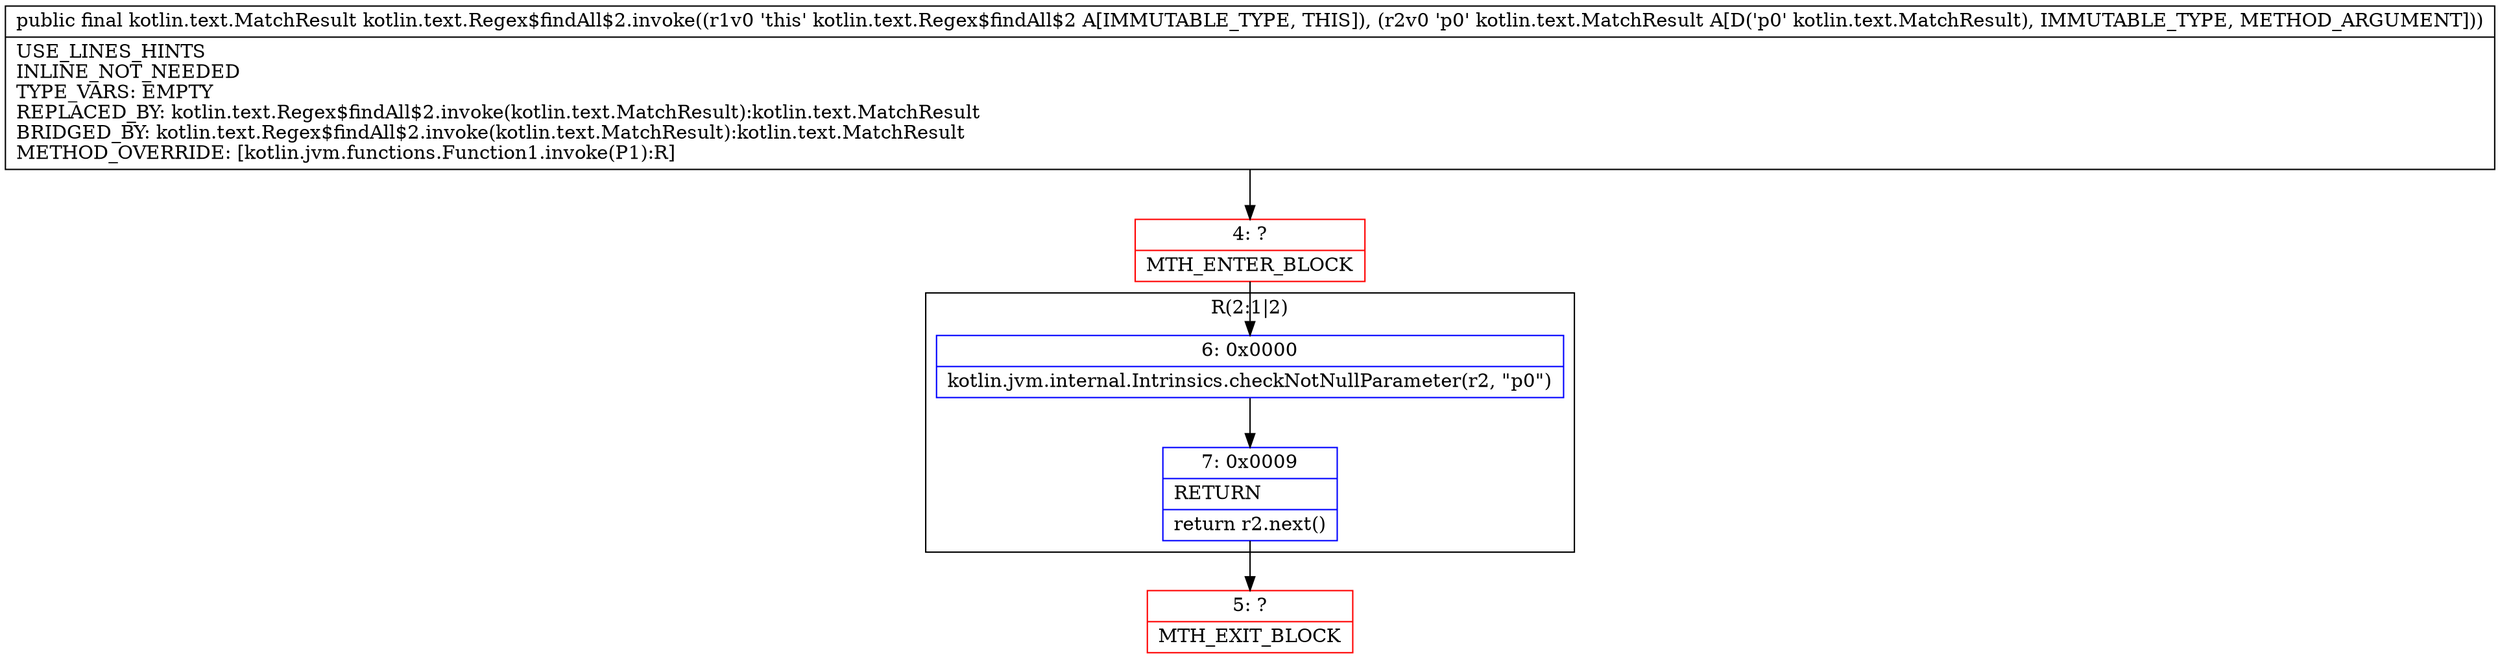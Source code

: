 digraph "CFG forkotlin.text.Regex$findAll$2.invoke(Lkotlin\/text\/MatchResult;)Lkotlin\/text\/MatchResult;" {
subgraph cluster_Region_1684638954 {
label = "R(2:1|2)";
node [shape=record,color=blue];
Node_6 [shape=record,label="{6\:\ 0x0000|kotlin.jvm.internal.Intrinsics.checkNotNullParameter(r2, \"p0\")\l}"];
Node_7 [shape=record,label="{7\:\ 0x0009|RETURN\l|return r2.next()\l}"];
}
Node_4 [shape=record,color=red,label="{4\:\ ?|MTH_ENTER_BLOCK\l}"];
Node_5 [shape=record,color=red,label="{5\:\ ?|MTH_EXIT_BLOCK\l}"];
MethodNode[shape=record,label="{public final kotlin.text.MatchResult kotlin.text.Regex$findAll$2.invoke((r1v0 'this' kotlin.text.Regex$findAll$2 A[IMMUTABLE_TYPE, THIS]), (r2v0 'p0' kotlin.text.MatchResult A[D('p0' kotlin.text.MatchResult), IMMUTABLE_TYPE, METHOD_ARGUMENT]))  | USE_LINES_HINTS\lINLINE_NOT_NEEDED\lTYPE_VARS: EMPTY\lREPLACED_BY: kotlin.text.Regex$findAll$2.invoke(kotlin.text.MatchResult):kotlin.text.MatchResult\lBRIDGED_BY: kotlin.text.Regex$findAll$2.invoke(kotlin.text.MatchResult):kotlin.text.MatchResult\lMETHOD_OVERRIDE: [kotlin.jvm.functions.Function1.invoke(P1):R]\l}"];
MethodNode -> Node_4;Node_6 -> Node_7;
Node_7 -> Node_5;
Node_4 -> Node_6;
}

